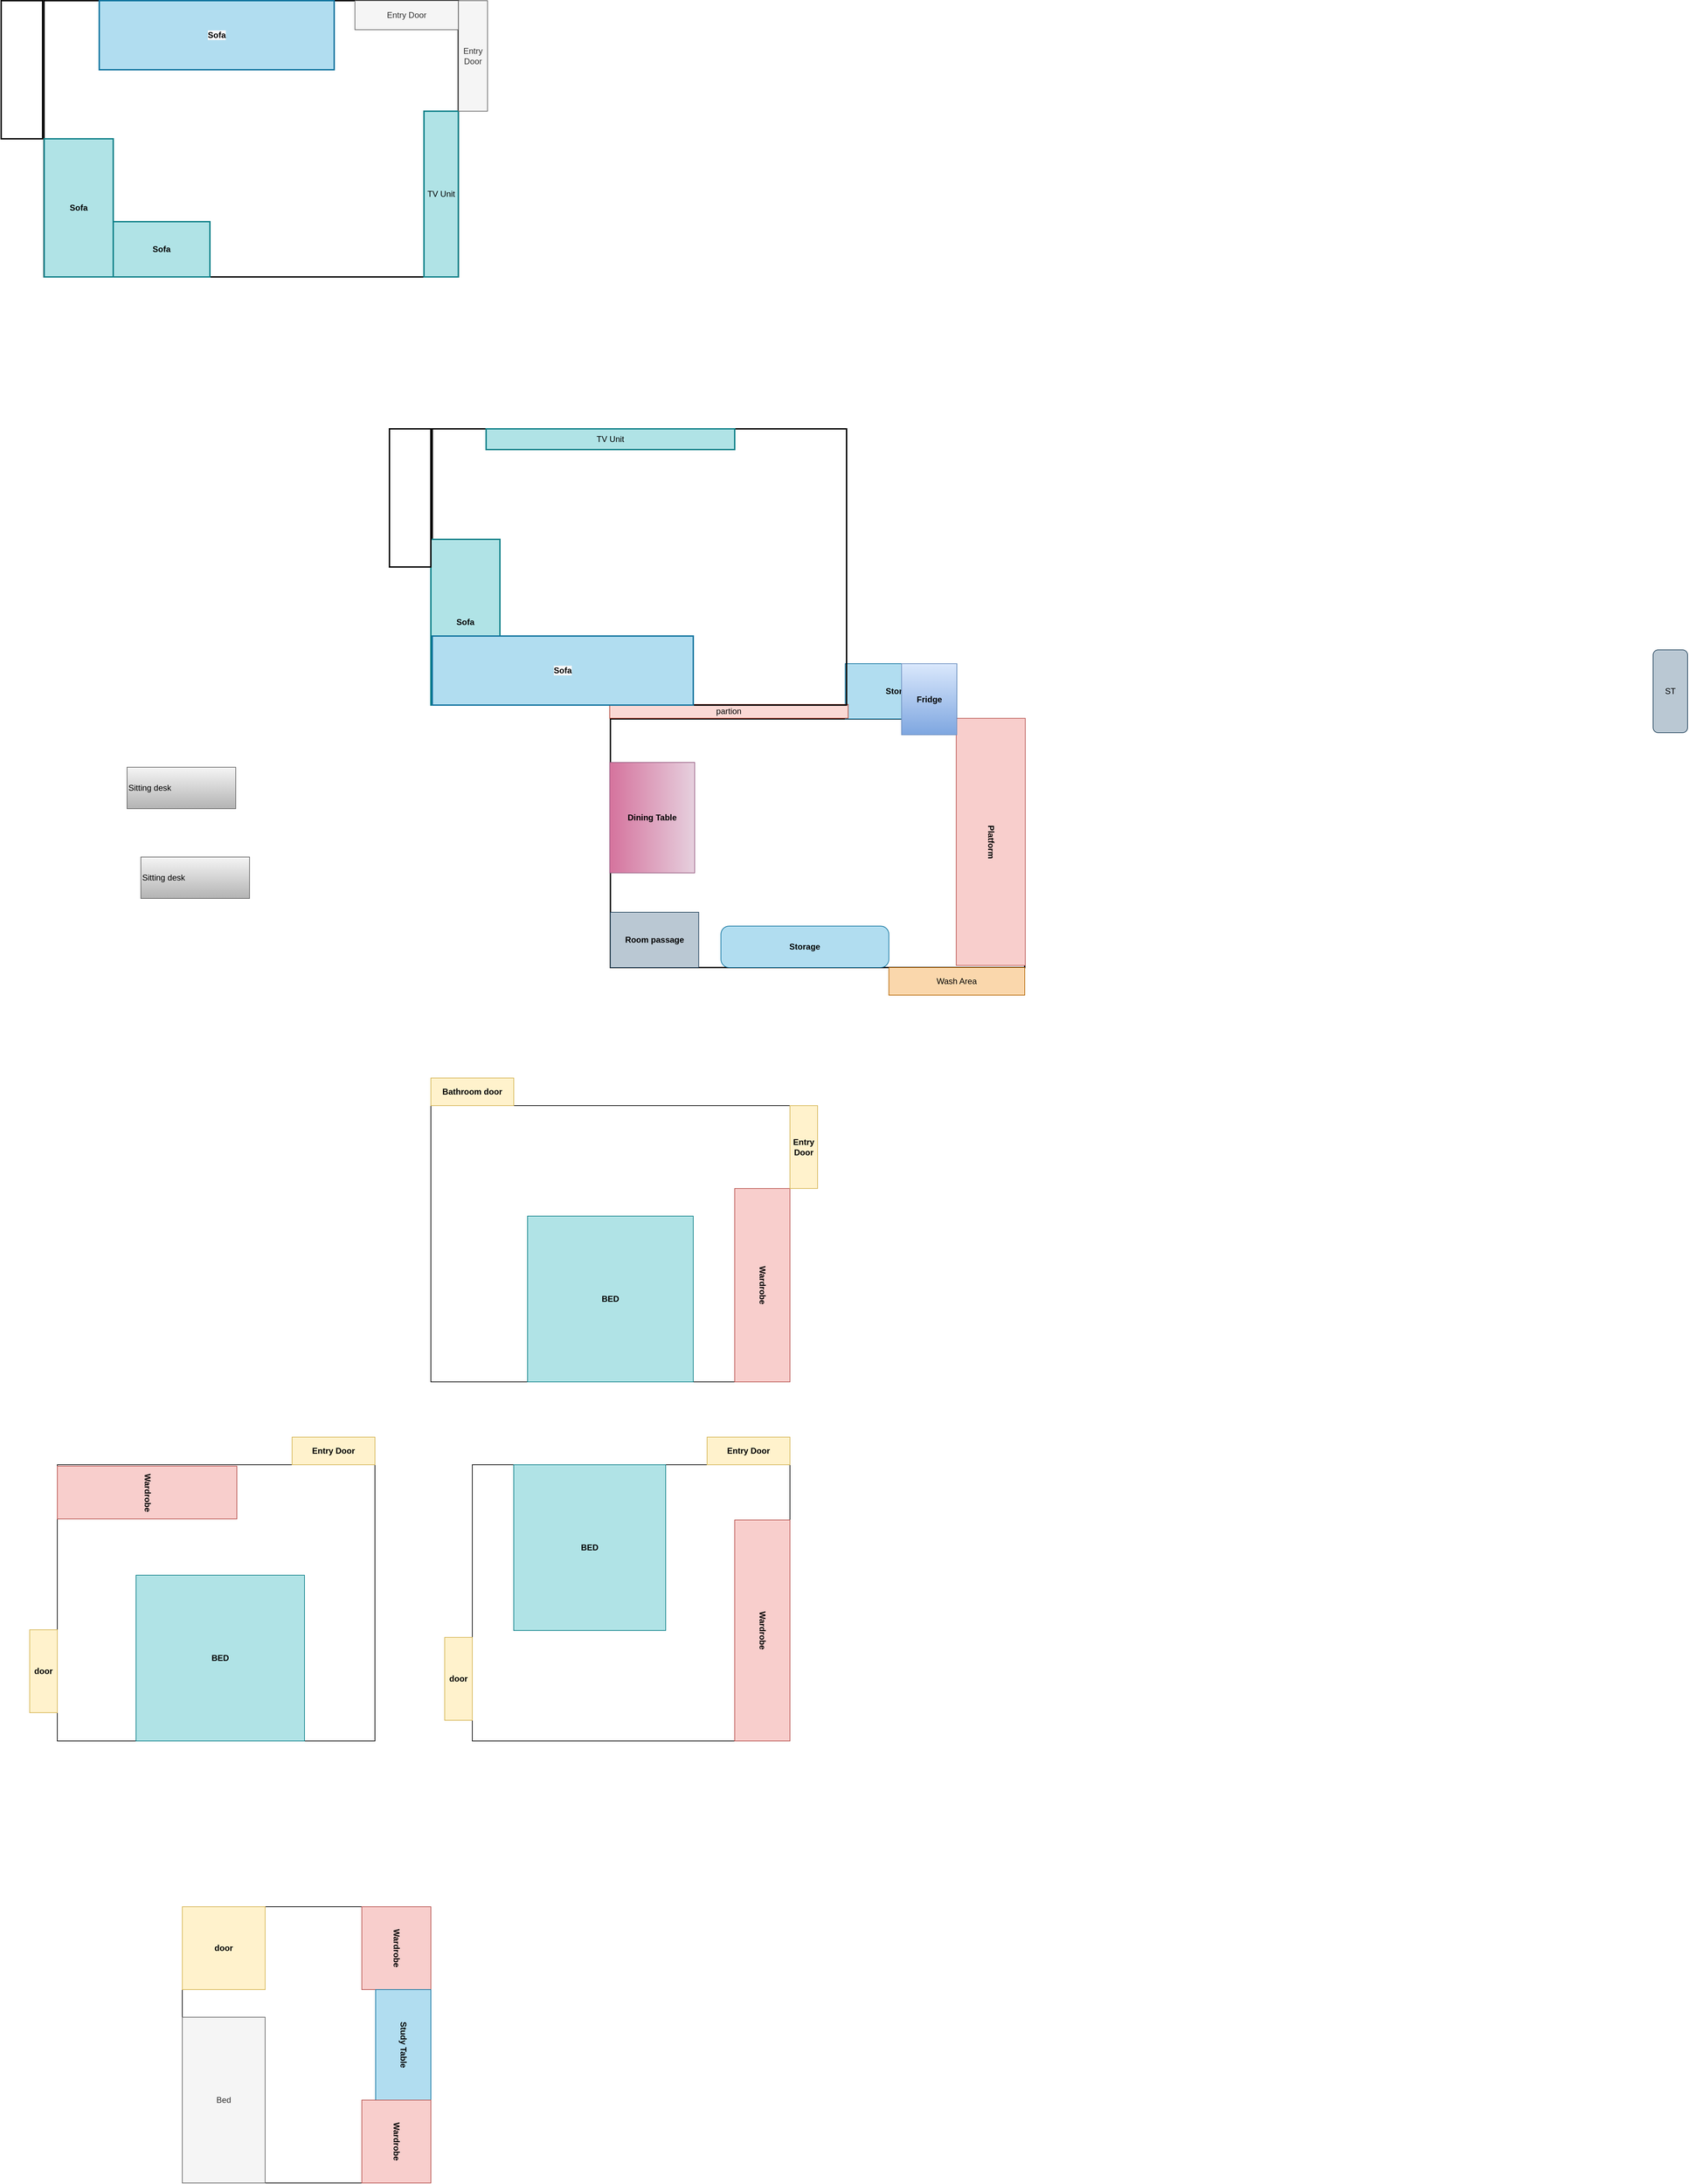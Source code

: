 <mxfile version="16.6.4" type="github">
  <diagram id="VMb9Hx4n-MINGwp8aOxh" name="Page-1">
    <mxGraphModel dx="2552" dy="1463" grid="1" gridSize="10" guides="1" tooltips="1" connect="1" arrows="1" fold="1" page="1" pageScale="1" pageWidth="850" pageHeight="1100" math="0" shadow="0">
      <root>
        <mxCell id="0" />
        <mxCell id="1" parent="0" />
        <mxCell id="ZNe7bcmAIgEfQAAHmwm--3" value="ST" style="rounded=1;whiteSpace=wrap;html=1;direction=south;fillColor=#bac8d3;strokeColor=#23445d;" parent="1" vertex="1">
          <mxGeometry x="770" y="60" width="50" height="120" as="geometry" />
        </mxCell>
        <mxCell id="ZNe7bcmAIgEfQAAHmwm--4" value="" style="rounded=0;whiteSpace=wrap;html=1;fillColor=none;" parent="1" vertex="1">
          <mxGeometry x="-1000" y="720" width="520" height="400" as="geometry" />
        </mxCell>
        <mxCell id="ZNe7bcmAIgEfQAAHmwm--5" value="&lt;b&gt;BED&lt;/b&gt;" style="rounded=0;whiteSpace=wrap;html=1;fillColor=#b0e3e6;strokeColor=#0e8088;" parent="1" vertex="1">
          <mxGeometry x="-860" y="880" width="240" height="240" as="geometry" />
        </mxCell>
        <mxCell id="ZNe7bcmAIgEfQAAHmwm--6" value="&lt;b&gt;Wardrobe&lt;/b&gt;" style="rounded=0;whiteSpace=wrap;html=1;rotation=90;fillColor=#f8cecc;strokeColor=#b85450;" parent="1" vertex="1">
          <mxGeometry x="-660" y="940" width="280" height="80" as="geometry" />
        </mxCell>
        <mxCell id="BfgUa2fU1VL5Z00G_qLZ-1" value="&lt;b&gt;Entry Door&lt;/b&gt;" style="rounded=0;whiteSpace=wrap;html=1;direction=south;fillColor=#fff2cc;strokeColor=#d6b656;" parent="1" vertex="1">
          <mxGeometry x="-480" y="720" width="40" height="120" as="geometry" />
        </mxCell>
        <mxCell id="BfgUa2fU1VL5Z00G_qLZ-2" value="&lt;b&gt;Bathroom door&lt;/b&gt;" style="rounded=0;whiteSpace=wrap;html=1;direction=west;fillColor=#fff2cc;strokeColor=#d6b656;" parent="1" vertex="1">
          <mxGeometry x="-1000" y="680" width="120" height="40" as="geometry" />
        </mxCell>
        <mxCell id="BfgUa2fU1VL5Z00G_qLZ-4" value="" style="rounded=0;whiteSpace=wrap;html=1;fillColor=none;" parent="1" vertex="1">
          <mxGeometry x="-940" y="1240" width="460" height="400" as="geometry" />
        </mxCell>
        <mxCell id="BfgUa2fU1VL5Z00G_qLZ-5" value="&lt;b&gt;BED&lt;/b&gt;" style="rounded=0;whiteSpace=wrap;html=1;fillColor=#b0e3e6;strokeColor=#0e8088;" parent="1" vertex="1">
          <mxGeometry x="-880" y="1240" width="220" height="240" as="geometry" />
        </mxCell>
        <mxCell id="BfgUa2fU1VL5Z00G_qLZ-6" value="&lt;b&gt;Wardrobe&lt;/b&gt;" style="rounded=0;whiteSpace=wrap;html=1;rotation=90;fillColor=#f8cecc;strokeColor=#b85450;" parent="1" vertex="1">
          <mxGeometry x="-680" y="1440" width="320" height="80" as="geometry" />
        </mxCell>
        <mxCell id="BfgUa2fU1VL5Z00G_qLZ-7" value="&lt;b&gt;Entry Door&lt;/b&gt;" style="rounded=0;whiteSpace=wrap;html=1;direction=west;fillColor=#fff2cc;strokeColor=#d6b656;" parent="1" vertex="1">
          <mxGeometry x="-600" y="1200" width="120" height="40" as="geometry" />
        </mxCell>
        <mxCell id="BfgUa2fU1VL5Z00G_qLZ-9" value="&lt;b&gt;door&lt;/b&gt;" style="rounded=0;whiteSpace=wrap;html=1;direction=north;fillColor=#fff2cc;strokeColor=#d6b656;" parent="1" vertex="1">
          <mxGeometry x="-980" y="1490" width="40" height="120" as="geometry" />
        </mxCell>
        <mxCell id="cp6XVqScCYHZIKuh8CCW-7" value="" style="group" parent="1" vertex="1" connectable="0">
          <mxGeometry x="-720" y="80" width="729.76" height="480" as="geometry" />
        </mxCell>
        <mxCell id="cp6XVqScCYHZIKuh8CCW-8" value="" style="rounded=0;whiteSpace=wrap;html=1;fillColor=none;strokeWidth=2;" parent="cp6XVqScCYHZIKuh8CCW-7" vertex="1">
          <mxGeometry x="-20" y="80" width="600" height="360" as="geometry" />
        </mxCell>
        <mxCell id="cp6XVqScCYHZIKuh8CCW-11" value="&lt;b&gt;Platform&lt;/b&gt;" style="rounded=0;whiteSpace=wrap;html=1;rotation=90;fillColor=#f8cecc;strokeColor=#b85450;" parent="cp6XVqScCYHZIKuh8CCW-7" vertex="1">
          <mxGeometry x="351.89" y="208.11" width="357.87" height="100" as="geometry" />
        </mxCell>
        <mxCell id="cp6XVqScCYHZIKuh8CCW-13" value="&lt;b&gt;Room passage&lt;/b&gt;" style="rounded=0;whiteSpace=wrap;html=1;fillColor=#bac8d3;strokeColor=#23445d;" parent="cp6XVqScCYHZIKuh8CCW-7" vertex="1">
          <mxGeometry x="-20" y="360" width="127.869" height="80" as="geometry" />
        </mxCell>
        <mxCell id="cp6XVqScCYHZIKuh8CCW-14" value="&lt;b&gt;Storage&lt;/b&gt;" style="rounded=0;whiteSpace=wrap;html=1;fillColor=#b1ddf0;strokeColor=#10739e;" parent="cp6XVqScCYHZIKuh8CCW-7" vertex="1">
          <mxGeometry x="320" width="161.64" height="80" as="geometry" />
        </mxCell>
        <mxCell id="cp6XVqScCYHZIKuh8CCW-15" value="Wash Area" style="rounded=0;whiteSpace=wrap;html=1;fillColor=#fad7ac;strokeColor=#b46504;" parent="cp6XVqScCYHZIKuh8CCW-7" vertex="1">
          <mxGeometry x="383.279" y="440" width="196.721" height="40" as="geometry" />
        </mxCell>
        <mxCell id="cp6XVqScCYHZIKuh8CCW-16" value="&lt;b&gt;Storage&lt;/b&gt;" style="rounded=1;whiteSpace=wrap;html=1;arcSize=20;fillColor=#b1ddf0;strokeColor=#10739e;" parent="cp6XVqScCYHZIKuh8CCW-7" vertex="1">
          <mxGeometry x="140" y="380" width="243.28" height="60" as="geometry" />
        </mxCell>
        <mxCell id="cp6XVqScCYHZIKuh8CCW-12" value="&lt;b&gt;Dining Table&lt;/b&gt;" style="rounded=0;whiteSpace=wrap;html=1;fillColor=#e6d0de;gradientColor=#d5739d;strokeColor=#996185;direction=south;" parent="cp6XVqScCYHZIKuh8CCW-7" vertex="1">
          <mxGeometry x="-20.98" y="143" width="123" height="160" as="geometry" />
        </mxCell>
        <mxCell id="cp6XVqScCYHZIKuh8CCW-18" value="partion" style="rounded=0;whiteSpace=wrap;html=1;fillColor=#fad9d5;strokeColor=#ae4132;" parent="cp6XVqScCYHZIKuh8CCW-7" vertex="1">
          <mxGeometry x="-20.984" y="59" width="345.246" height="20" as="geometry" />
        </mxCell>
        <mxCell id="cp6XVqScCYHZIKuh8CCW-17" value="&lt;b&gt;Fridge&lt;/b&gt;" style="rounded=0;whiteSpace=wrap;html=1;fillColor=#dae8fc;gradientColor=#7ea6e0;strokeColor=#6c8ebf;" parent="cp6XVqScCYHZIKuh8CCW-7" vertex="1">
          <mxGeometry x="401.64" width="80" height="103" as="geometry" />
        </mxCell>
        <mxCell id="cp6XVqScCYHZIKuh8CCW-20" value="" style="rounded=0;whiteSpace=wrap;html=1;fillColor=none;strokeWidth=2;" parent="1" vertex="1">
          <mxGeometry x="-998" y="-260" width="600" height="400" as="geometry" />
        </mxCell>
        <mxCell id="cp6XVqScCYHZIKuh8CCW-23" value="&lt;b&gt;Sofa&lt;/b&gt;" style="rounded=0;whiteSpace=wrap;html=1;strokeWidth=2;fillColor=#b0e3e6;strokeColor=#0e8088;" parent="1" vertex="1">
          <mxGeometry x="-1000" y="-100" width="100" height="240" as="geometry" />
        </mxCell>
        <mxCell id="cp6XVqScCYHZIKuh8CCW-24" value="" style="rounded=0;whiteSpace=wrap;html=1;strokeWidth=2;" parent="1" vertex="1">
          <mxGeometry x="-1060" y="-260" width="60" height="200" as="geometry" />
        </mxCell>
        <mxCell id="cp6XVqScCYHZIKuh8CCW-25" value="&#xa;&#xa;&lt;b style=&quot;color: rgb(0, 0, 0); font-family: helvetica; font-size: 12px; font-style: normal; letter-spacing: normal; text-align: center; text-indent: 0px; text-transform: none; word-spacing: 0px; background-color: rgb(248, 249, 250);&quot;&gt;Sofa&lt;/b&gt;&#xa;&#xa;" style="rounded=0;whiteSpace=wrap;html=1;strokeWidth=2;direction=west;fillColor=#b1ddf0;strokeColor=#10739e;" parent="1" vertex="1">
          <mxGeometry x="-998" y="40" width="378" height="100" as="geometry" />
        </mxCell>
        <mxCell id="cp6XVqScCYHZIKuh8CCW-26" value="TV Unit" style="rounded=0;whiteSpace=wrap;html=1;strokeWidth=2;fillColor=#b0e3e6;strokeColor=#0e8088;direction=south;" parent="1" vertex="1">
          <mxGeometry x="-920" y="-260" width="360" height="30" as="geometry" />
        </mxCell>
        <mxCell id="cp6XVqScCYHZIKuh8CCW-9" value="&lt;div&gt;&lt;span&gt;Sitting desk&lt;/span&gt;&lt;/div&gt;" style="rounded=0;whiteSpace=wrap;html=1;fillColor=#f5f5f5;gradientColor=#b3b3b3;strokeColor=#666666;align=left;" parent="1" vertex="1">
          <mxGeometry x="-1420.004" y="360" width="157.377" height="60" as="geometry" />
        </mxCell>
        <mxCell id="cp6XVqScCYHZIKuh8CCW-10" value="&lt;div&gt;&lt;span&gt;Sitting desk&lt;/span&gt;&lt;/div&gt;" style="rounded=0;whiteSpace=wrap;html=1;fillColor=#f5f5f5;gradientColor=#b3b3b3;strokeColor=#666666;align=left;" parent="1" vertex="1">
          <mxGeometry x="-1440.004" y="230" width="157.377" height="60" as="geometry" />
        </mxCell>
        <mxCell id="lMpUBQaTYtT5q8WjCk2k-1" value="" style="rounded=0;whiteSpace=wrap;html=1;fillColor=none;" parent="1" vertex="1">
          <mxGeometry x="-1360" y="1880" width="360" height="400" as="geometry" />
        </mxCell>
        <mxCell id="lMpUBQaTYtT5q8WjCk2k-2" value="&lt;b&gt;Wardrobe&lt;/b&gt;" style="rounded=0;whiteSpace=wrap;html=1;rotation=90;fillColor=#f8cecc;strokeColor=#b85450;" parent="1" vertex="1">
          <mxGeometry x="-1110" y="1890" width="120" height="100" as="geometry" />
        </mxCell>
        <mxCell id="lMpUBQaTYtT5q8WjCk2k-3" value="&lt;b&gt;Study Table&lt;/b&gt;" style="rounded=0;whiteSpace=wrap;html=1;rotation=90;fillColor=#b1ddf0;strokeColor=#10739e;" parent="1" vertex="1">
          <mxGeometry x="-1120" y="2040" width="160" height="80" as="geometry" />
        </mxCell>
        <mxCell id="lMpUBQaTYtT5q8WjCk2k-4" value="&lt;b&gt;door&lt;/b&gt;" style="rounded=0;whiteSpace=wrap;html=1;direction=east;fillColor=#fff2cc;strokeColor=#d6b656;" parent="1" vertex="1">
          <mxGeometry x="-1360" y="1880" width="120" height="120" as="geometry" />
        </mxCell>
        <mxCell id="lMpUBQaTYtT5q8WjCk2k-5" value="Bed" style="rounded=0;whiteSpace=wrap;html=1;fillColor=#f5f5f5;strokeColor=#666666;fontColor=#333333;" parent="1" vertex="1">
          <mxGeometry x="-1360" y="2040" width="120" height="240" as="geometry" />
        </mxCell>
        <mxCell id="XTA1UpGlD54tE2LtAh2Q-1" value="&lt;b&gt;Wardrobe&lt;/b&gt;" style="rounded=0;whiteSpace=wrap;html=1;rotation=90;fillColor=#f8cecc;strokeColor=#b85450;" parent="1" vertex="1">
          <mxGeometry x="-1110" y="2170" width="120" height="100" as="geometry" />
        </mxCell>
        <mxCell id="XTA1UpGlD54tE2LtAh2Q-2" value="" style="rounded=0;whiteSpace=wrap;html=1;fillColor=none;" parent="1" vertex="1">
          <mxGeometry x="-1541" y="1240" width="460" height="400" as="geometry" />
        </mxCell>
        <mxCell id="XTA1UpGlD54tE2LtAh2Q-3" value="&lt;b&gt;BED&lt;/b&gt;" style="rounded=0;whiteSpace=wrap;html=1;fillColor=#b0e3e6;strokeColor=#0e8088;" parent="1" vertex="1">
          <mxGeometry x="-1427" y="1400" width="244" height="240" as="geometry" />
        </mxCell>
        <mxCell id="XTA1UpGlD54tE2LtAh2Q-4" value="&lt;b&gt;Wardrobe&lt;/b&gt;" style="rounded=0;whiteSpace=wrap;html=1;rotation=90;fillColor=#f8cecc;strokeColor=#b85450;direction=south;" parent="1" vertex="1">
          <mxGeometry x="-1449.25" y="1150.25" width="76.5" height="260" as="geometry" />
        </mxCell>
        <mxCell id="XTA1UpGlD54tE2LtAh2Q-5" value="&lt;b&gt;Entry Door&lt;/b&gt;" style="rounded=0;whiteSpace=wrap;html=1;direction=west;fillColor=#fff2cc;strokeColor=#d6b656;" parent="1" vertex="1">
          <mxGeometry x="-1201" y="1200" width="120" height="40" as="geometry" />
        </mxCell>
        <mxCell id="XTA1UpGlD54tE2LtAh2Q-6" value="&lt;b&gt;door&lt;/b&gt;" style="rounded=0;whiteSpace=wrap;html=1;direction=north;fillColor=#fff2cc;strokeColor=#d6b656;" parent="1" vertex="1">
          <mxGeometry x="-1581" y="1479" width="40" height="120" as="geometry" />
        </mxCell>
        <mxCell id="Le-GjvRtrZrq2KuZa1rW-2" value="" style="rounded=0;whiteSpace=wrap;html=1;fillColor=none;strokeWidth=2;" parent="1" vertex="1">
          <mxGeometry x="-1560.26" y="-880" width="600" height="400" as="geometry" />
        </mxCell>
        <mxCell id="Le-GjvRtrZrq2KuZa1rW-3" value="&lt;b&gt;Sofa&lt;/b&gt;" style="rounded=0;whiteSpace=wrap;html=1;strokeWidth=2;fillColor=#b0e3e6;strokeColor=#0e8088;" parent="1" vertex="1">
          <mxGeometry x="-1560" y="-680" width="100" height="200" as="geometry" />
        </mxCell>
        <mxCell id="Le-GjvRtrZrq2KuZa1rW-4" value="" style="rounded=0;whiteSpace=wrap;html=1;strokeWidth=2;" parent="1" vertex="1">
          <mxGeometry x="-1622.26" y="-880" width="60" height="200" as="geometry" />
        </mxCell>
        <mxCell id="Le-GjvRtrZrq2KuZa1rW-5" value="&#xa;&#xa;&lt;b style=&quot;color: rgb(0, 0, 0); font-family: helvetica; font-size: 12px; font-style: normal; letter-spacing: normal; text-align: center; text-indent: 0px; text-transform: none; word-spacing: 0px; background-color: rgb(248, 249, 250);&quot;&gt;Sofa&lt;/b&gt;&#xa;&#xa;" style="rounded=0;whiteSpace=wrap;html=1;strokeWidth=2;direction=west;fillColor=#b1ddf0;strokeColor=#10739e;" parent="1" vertex="1">
          <mxGeometry x="-1480.26" y="-880" width="340.26" height="100" as="geometry" />
        </mxCell>
        <mxCell id="Le-GjvRtrZrq2KuZa1rW-6" value="TV Unit" style="rounded=0;whiteSpace=wrap;html=1;strokeWidth=2;fillColor=#b0e3e6;strokeColor=#0e8088;direction=west;" parent="1" vertex="1">
          <mxGeometry x="-1010" y="-720" width="49.74" height="240" as="geometry" />
        </mxCell>
        <mxCell id="Le-GjvRtrZrq2KuZa1rW-7" value="Entry Door" style="rounded=0;whiteSpace=wrap;html=1;fillColor=#f5f5f5;fontColor=#333333;strokeColor=#666666;" parent="1" vertex="1">
          <mxGeometry x="-960" y="-880" width="42" height="160" as="geometry" />
        </mxCell>
        <mxCell id="HSlO6MHyuOfyt8Wh2fIe-1" value="Entry Door" style="rounded=0;whiteSpace=wrap;html=1;fillColor=#f5f5f5;fontColor=#333333;strokeColor=#666666;direction=south;" vertex="1" parent="1">
          <mxGeometry x="-1110" y="-880" width="149.74" height="42" as="geometry" />
        </mxCell>
        <mxCell id="HSlO6MHyuOfyt8Wh2fIe-2" value="&lt;b&gt;Sofa&lt;/b&gt;" style="rounded=0;whiteSpace=wrap;html=1;strokeWidth=2;fillColor=#b0e3e6;strokeColor=#0e8088;direction=south;" vertex="1" parent="1">
          <mxGeometry x="-1460" y="-560" width="140" height="80" as="geometry" />
        </mxCell>
      </root>
    </mxGraphModel>
  </diagram>
</mxfile>
